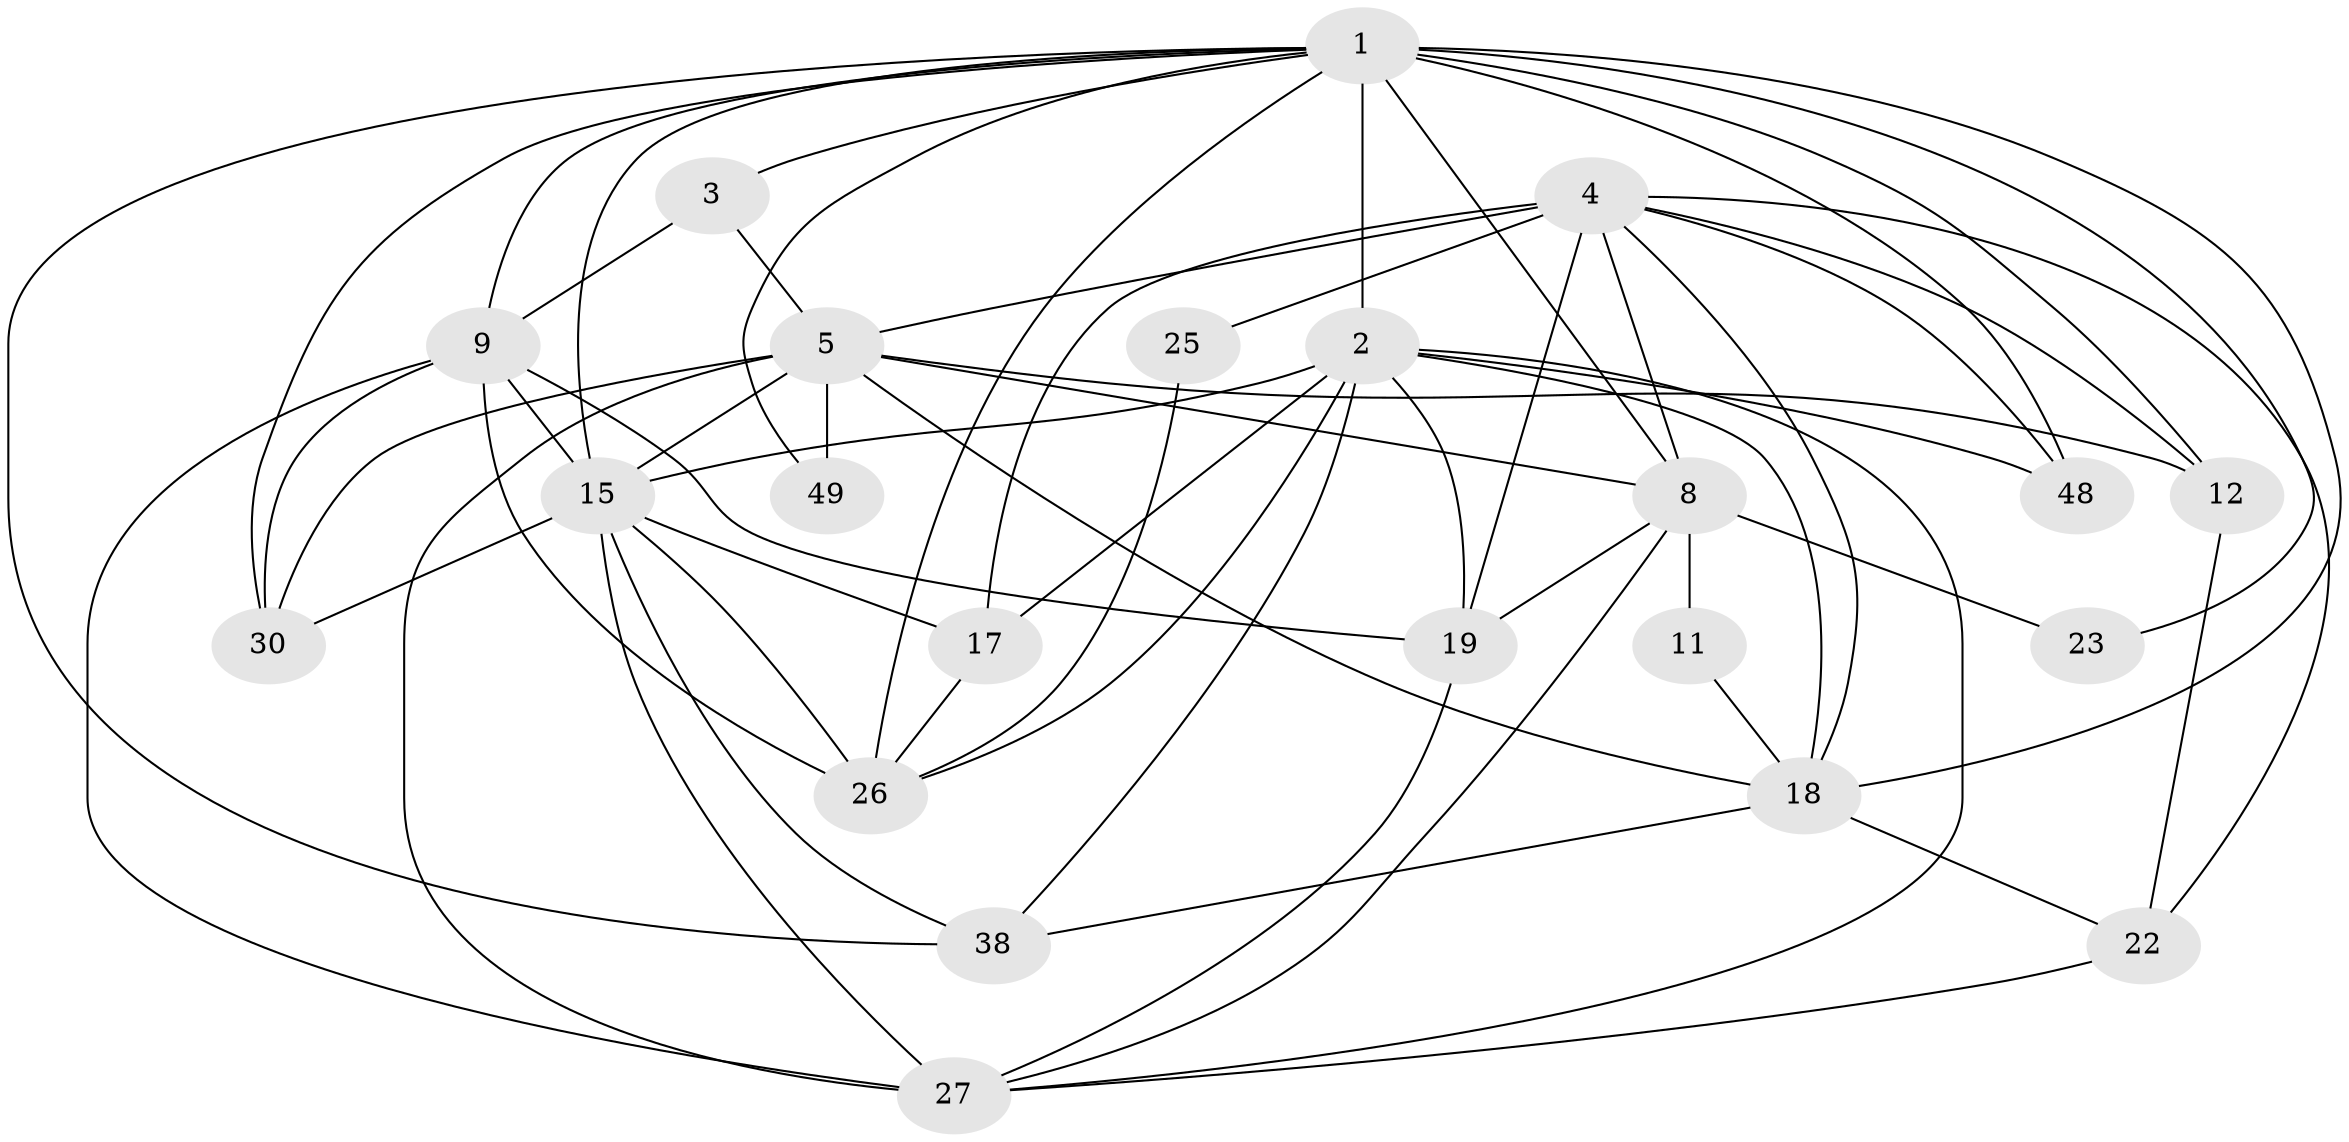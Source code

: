 // original degree distribution, {5: 0.21818181818181817, 4: 0.3090909090909091, 3: 0.21818181818181817, 9: 0.01818181818181818, 2: 0.14545454545454545, 6: 0.07272727272727272, 7: 0.01818181818181818}
// Generated by graph-tools (version 1.1) at 2025/18/03/04/25 18:18:47]
// undirected, 22 vertices, 61 edges
graph export_dot {
graph [start="1"]
  node [color=gray90,style=filled];
  1 [super="+6+7"];
  2 [super="+55+53+24"];
  3;
  4 [super="+10"];
  5 [super="+51+14"];
  8 [super="+16+20+34"];
  9 [super="+13+50+21"];
  11;
  12;
  15 [super="+41+31"];
  17 [super="+35"];
  18 [super="+29"];
  19 [super="+39+47"];
  22 [super="+33"];
  23;
  25;
  26 [super="+28+52"];
  27 [super="+46"];
  30;
  38;
  48;
  49;
  1 -- 9;
  1 -- 8 [weight=2];
  1 -- 23;
  1 -- 2;
  1 -- 12 [weight=2];
  1 -- 38;
  1 -- 3;
  1 -- 15;
  1 -- 48;
  1 -- 49;
  1 -- 18;
  1 -- 26;
  1 -- 30;
  2 -- 15 [weight=2];
  2 -- 26;
  2 -- 19;
  2 -- 48;
  2 -- 18;
  2 -- 17;
  2 -- 38;
  2 -- 27;
  3 -- 5;
  3 -- 9;
  4 -- 19 [weight=3];
  4 -- 17;
  4 -- 5 [weight=2];
  4 -- 12;
  4 -- 48 [weight=2];
  4 -- 18;
  4 -- 25;
  4 -- 22;
  4 -- 8;
  5 -- 49;
  5 -- 30;
  5 -- 18;
  5 -- 12;
  5 -- 27;
  5 -- 15;
  5 -- 8;
  8 -- 23;
  8 -- 27 [weight=2];
  8 -- 11;
  8 -- 19;
  9 -- 26;
  9 -- 27 [weight=3];
  9 -- 30;
  9 -- 19;
  9 -- 15 [weight=3];
  11 -- 18;
  12 -- 22;
  15 -- 38;
  15 -- 26 [weight=2];
  15 -- 27;
  15 -- 30;
  15 -- 17 [weight=2];
  17 -- 26;
  18 -- 22;
  18 -- 38;
  19 -- 27;
  22 -- 27;
  25 -- 26;
}
